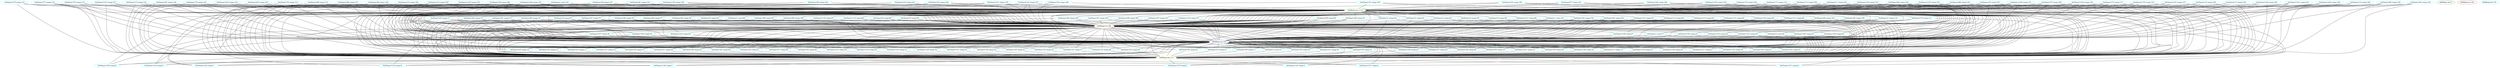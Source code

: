 graph {
"VarName('t129',temp)"[color=cyan,label="VarName('t129',temp).0"]
"VarName('t128',temp)"[color=cyan,label="VarName('t128',temp).1"]
"VarName('t125',temp)"[color=cyan,label="VarName('t125',temp).2"]
"VarName('t124',temp)"[color=cyan,label="VarName('t124',temp).3"]
"VarName('t127',temp)"[color=cyan,label="VarName('t127',temp).4"]
"ASMReg('edi')"[color=forestgreen,label="ASMReg('edi').5"]
"VarName('t121',temp)"[color=cyan,label="VarName('t121',temp).6"]
"VarName('t120',temp)"[color=cyan,label="VarName('t120',temp).7"]
"VarName('t123',temp)"[color=cyan,label="VarName('t123',temp).8"]
"VarName('t122',temp)"[color=cyan,label="VarName('t122',temp).9"]
"ASMReg('edx')"[color=yellow,label="ASMReg('edx').10"]
"VarName('t58',temp)"[color=cyan,label="VarName('t58',temp).11"]
"VarName('t59',temp)"[color=cyan,label="VarName('t59',temp).12"]
"VarName('t56',temp)"[color=cyan,label="VarName('t56',temp).13"]
"VarName('t57',temp)"[color=cyan,label="VarName('t57',temp).14"]
"VarName('t54',temp)"[color=cyan,label="VarName('t54',temp).15"]
"VarName('t55',temp)"[color=cyan,label="VarName('t55',temp).16"]
"VarName('t52',temp)"[color=cyan,label="VarName('t52',temp).17"]
"VarName('t53',temp)"[color=cyan,label="VarName('t53',temp).18"]
"VarName('t50',temp)"[color=cyan,label="VarName('t50',temp).19"]
"VarName('t51',temp)"[color=cyan,label="VarName('t51',temp).20"]
"VarName('a',user)"[color=cyan,label="VarName('a',user).21"]
"VarName('t126',temp)"[color=cyan,label="VarName('t126',temp).22"]
"VarName('t101',temp)"[color=cyan,label="VarName('t101',temp).23"]
"VarName('t138',temp)"[color=cyan,label="VarName('t138',temp).24"]
"VarName('t139',temp)"[color=cyan,label="VarName('t139',temp).25"]
"VarName('t136',temp)"[color=cyan,label="VarName('t136',temp).26"]
"VarName('t137',temp)"[color=cyan,label="VarName('t137',temp).27"]
"VarName('t134',temp)"[color=cyan,label="VarName('t134',temp).28"]
"VarName('t135',temp)"[color=cyan,label="VarName('t135',temp).29"]
"VarName('t132',temp)"[color=cyan,label="VarName('t132',temp).30"]
"VarName('t133',temp)"[color=cyan,label="VarName('t133',temp).31"]
"VarName('t130',temp)"[color=cyan,label="VarName('t130',temp).32"]
"VarName('t131',temp)"[color=cyan,label="VarName('t131',temp).33"]
"VarName('t38',temp)"[color=cyan,label="VarName('t38',temp).34"]
"VarName('t39',temp)"[color=cyan,label="VarName('t39',temp).35"]
"VarName('t30',temp)"[color=cyan,label="VarName('t30',temp).36"]
"VarName('t31',temp)"[color=cyan,label="VarName('t31',temp).37"]
"VarName('t32',temp)"[color=cyan,label="VarName('t32',temp).38"]
"VarName('t33',temp)"[color=cyan,label="VarName('t33',temp).39"]
"VarName('t34',temp)"[color=cyan,label="VarName('t34',temp).40"]
"VarName('t35',temp)"[color=cyan,label="VarName('t35',temp).41"]
"VarName('t36',temp)"[color=cyan,label="VarName('t36',temp).42"]
"VarName('t37',temp)"[color=cyan,label="VarName('t37',temp).43"]
"VarName('t49',temp)"[color=cyan,label="VarName('t49',temp).44"]
"VarName('t48',temp)"[color=cyan,label="VarName('t48',temp).45"]
"VarName('t45',temp)"[color=cyan,label="VarName('t45',temp).46"]
"VarName('t44',temp)"[color=cyan,label="VarName('t44',temp).47"]
"VarName('t47',temp)"[color=cyan,label="VarName('t47',temp).48"]
"VarName('t46',temp)"[color=cyan,label="VarName('t46',temp).49"]
"VarName('t41',temp)"[color=cyan,label="VarName('t41',temp).50"]
"VarName('t40',temp)"[color=cyan,label="VarName('t40',temp).51"]
"VarName('t43',temp)"[color=cyan,label="VarName('t43',temp).52"]
"VarName('t42',temp)"[color=cyan,label="VarName('t42',temp).53"]
"ASMReg('esi')"[color=brown,label="ASMReg('esi').54"]
"ASMReg('ebx')"[color=cyan,label="ASMReg('ebx').55"]
"ASMReg('esp')"[color=blue,label="ASMReg('esp').56"]
"VarName('z',user)"[color=cyan,label="VarName('z',user).57"]
"VarName('t107',temp)"[color=cyan,label="VarName('t107',temp).58"]
"VarName('t106',temp)"[color=cyan,label="VarName('t106',temp).59"]
"VarName('t105',temp)"[color=cyan,label="VarName('t105',temp).60"]
"VarName('t104',temp)"[color=cyan,label="VarName('t104',temp).61"]
"VarName('t103',temp)"[color=cyan,label="VarName('t103',temp).62"]
"VarName('t102',temp)"[color=cyan,label="VarName('t102',temp).63"]
"VarName('b',user)"[color=cyan,label="VarName('b',user).64"]
"VarName('t100',temp)"[color=cyan,label="VarName('t100',temp).65"]
"VarName('t109',temp)"[color=cyan,label="VarName('t109',temp).66"]
"VarName('t108',temp)"[color=cyan,label="VarName('t108',temp).67"]
"ASMReg('ecx')"[color=orange,label="ASMReg('ecx').68"]
"VarName('t69',temp)"[color=cyan,label="VarName('t69',temp).69"]
"VarName('t68',temp)"[color=cyan,label="VarName('t68',temp).70"]
"VarName('t63',temp)"[color=cyan,label="VarName('t63',temp).71"]
"VarName('t62',temp)"[color=cyan,label="VarName('t62',temp).72"]
"VarName('t61',temp)"[color=cyan,label="VarName('t61',temp).73"]
"VarName('t60',temp)"[color=cyan,label="VarName('t60',temp).74"]
"VarName('t67',temp)"[color=cyan,label="VarName('t67',temp).75"]
"VarName('t66',temp)"[color=cyan,label="VarName('t66',temp).76"]
"VarName('t65',temp)"[color=cyan,label="VarName('t65',temp).77"]
"VarName('t64',temp)"[color=cyan,label="VarName('t64',temp).78"]
"VarName('t110',temp)"[color=cyan,label="VarName('t110',temp).79"]
"VarName('t111',temp)"[color=cyan,label="VarName('t111',temp).80"]
"VarName('t112',temp)"[color=cyan,label="VarName('t112',temp).81"]
"VarName('t113',temp)"[color=cyan,label="VarName('t113',temp).82"]
"VarName('t114',temp)"[color=cyan,label="VarName('t114',temp).83"]
"VarName('t115',temp)"[color=cyan,label="VarName('t115',temp).84"]
"VarName('t116',temp)"[color=cyan,label="VarName('t116',temp).85"]
"VarName('t117',temp)"[color=cyan,label="VarName('t117',temp).86"]
"VarName('t118',temp)"[color=cyan,label="VarName('t118',temp).87"]
"VarName('t119',temp)"[color=cyan,label="VarName('t119',temp).88"]
"VarName('t8',temp)"[color=cyan,label="VarName('t8',temp).89"]
"VarName('t9',temp)"[color=cyan,label="VarName('t9',temp).90"]
"VarName('t0',temp)"[color=cyan,label="VarName('t0',temp).91"]
"VarName('t1',temp)"[color=cyan,label="VarName('t1',temp).92"]
"VarName('t2',temp)"[color=cyan,label="VarName('t2',temp).93"]
"VarName('t3',temp)"[color=cyan,label="VarName('t3',temp).94"]
"VarName('t4',temp)"[color=cyan,label="VarName('t4',temp).95"]
"VarName('t5',temp)"[color=cyan,label="VarName('t5',temp).96"]
"VarName('t6',temp)"[color=cyan,label="VarName('t6',temp).97"]
"VarName('y',user)"[color=cyan,label="VarName('y',user).98"]
"VarName('t98',temp)"[color=cyan,label="VarName('t98',temp).99"]
"VarName('t99',temp)"[color=cyan,label="VarName('t99',temp).100"]
"VarName('c',user)"[color=cyan,label="VarName('c',user).101"]
"VarName('t92',temp)"[color=cyan,label="VarName('t92',temp).102"]
"VarName('t93',temp)"[color=cyan,label="VarName('t93',temp).103"]
"VarName('t90',temp)"[color=cyan,label="VarName('t90',temp).104"]
"VarName('t91',temp)"[color=cyan,label="VarName('t91',temp).105"]
"VarName('t96',temp)"[color=cyan,label="VarName('t96',temp).106"]
"VarName('t97',temp)"[color=cyan,label="VarName('t97',temp).107"]
"VarName('t94',temp)"[color=cyan,label="VarName('t94',temp).108"]
"VarName('t95',temp)"[color=cyan,label="VarName('t95',temp).109"]
"VarName('t7',temp)"[color=cyan,label="VarName('t7',temp).110"]
"VarName('t74',temp)"[color=cyan,label="VarName('t74',temp).111"]
"ASMReg('eax')"[color=green,label="ASMReg('eax').112"]
"VarName('t76',temp)"[color=cyan,label="VarName('t76',temp).113"]
"VarName('t77',temp)"[color=cyan,label="VarName('t77',temp).114"]
"VarName('t70',temp)"[color=cyan,label="VarName('t70',temp).115"]
"VarName('t71',temp)"[color=cyan,label="VarName('t71',temp).116"]
"VarName('t72',temp)"[color=cyan,label="VarName('t72',temp).117"]
"VarName('t73',temp)"[color=cyan,label="VarName('t73',temp).118"]
"VarName('t78',temp)"[color=cyan,label="VarName('t78',temp).119"]
"VarName('t79',temp)"[color=cyan,label="VarName('t79',temp).120"]
"VarName('t89',temp)"[color=cyan,label="VarName('t89',temp).121"]
"VarName('t88',temp)"[color=cyan,label="VarName('t88',temp).122"]
"VarName('t81',temp)"[color=cyan,label="VarName('t81',temp).123"]
"VarName('t80',temp)"[color=cyan,label="VarName('t80',temp).124"]
"VarName('t83',temp)"[color=cyan,label="VarName('t83',temp).125"]
"VarName('t82',temp)"[color=cyan,label="VarName('t82',temp).126"]
"VarName('t85',temp)"[color=cyan,label="VarName('t85',temp).127"]
"VarName('t84',temp)"[color=cyan,label="VarName('t84',temp).128"]
"VarName('t87',temp)"[color=cyan,label="VarName('t87',temp).129"]
"VarName('t86',temp)"[color=cyan,label="VarName('t86',temp).130"]
"VarName('t149',temp)"[color=cyan,label="VarName('t149',temp).131"]
"VarName('t148',temp)"[color=cyan,label="VarName('t148',temp).132"]
"VarName('t143',temp)"[color=cyan,label="VarName('t143',temp).133"]
"VarName('t142',temp)"[color=cyan,label="VarName('t142',temp).134"]
"VarName('t141',temp)"[color=cyan,label="VarName('t141',temp).135"]
"VarName('t140',temp)"[color=cyan,label="VarName('t140',temp).136"]
"VarName('t147',temp)"[color=cyan,label="VarName('t147',temp).137"]
"VarName('t146',temp)"[color=cyan,label="VarName('t146',temp).138"]
"VarName('t145',temp)"[color=cyan,label="VarName('t145',temp).139"]
"VarName('t144',temp)"[color=cyan,label="VarName('t144',temp).140"]
"VarName('t29',temp)"[color=cyan,label="VarName('t29',temp).141"]
"VarName('t28',temp)"[color=cyan,label="VarName('t28',temp).142"]
"VarName('t27',temp)"[color=cyan,label="VarName('t27',temp).143"]
"VarName('t26',temp)"[color=cyan,label="VarName('t26',temp).144"]
"VarName('t25',temp)"[color=cyan,label="VarName('t25',temp).145"]
"VarName('t24',temp)"[color=cyan,label="VarName('t24',temp).146"]
"VarName('t23',temp)"[color=cyan,label="VarName('t23',temp).147"]
"VarName('t22',temp)"[color=cyan,label="VarName('t22',temp).148"]
"VarName('t21',temp)"[color=cyan,label="VarName('t21',temp).149"]
"VarName('t20',temp)"[color=cyan,label="VarName('t20',temp).150"]
"VarName('x',user)"[color=cyan,label="VarName('x',user).151"]
"VarName('t154',temp)"[color=cyan,label="VarName('t154',temp).152"]
"VarName('t155',temp)"[color=cyan,label="VarName('t155',temp).153"]
"VarName('t150',temp)"[color=cyan,label="VarName('t150',temp).154"]
"VarName('t151',temp)"[color=cyan,label="VarName('t151',temp).155"]
"VarName('t152',temp)"[color=cyan,label="VarName('t152',temp).156"]
"VarName('t153',temp)"[color=cyan,label="VarName('t153',temp).157"]
"VarName('t12',temp)"[color=cyan,label="VarName('t12',temp).158"]
"VarName('t13',temp)"[color=cyan,label="VarName('t13',temp).159"]
"VarName('t10',temp)"[color=cyan,label="VarName('t10',temp).160"]
"VarName('t11',temp)"[color=cyan,label="VarName('t11',temp).161"]
"VarName('t16',temp)"[color=cyan,label="VarName('t16',temp).162"]
"VarName('t17',temp)"[color=cyan,label="VarName('t17',temp).163"]
"VarName('t14',temp)"[color=cyan,label="VarName('t14',temp).164"]
"VarName('t15',temp)"[color=cyan,label="VarName('t15',temp).165"]
"VarName('t18',temp)"[color=cyan,label="VarName('t18',temp).166"]
"VarName('t19',temp)"[color=cyan,label="VarName('t19',temp).167"]
"VarName('t75',temp)"[color=cyan,label="VarName('t75',temp).168"]

"VarName('t151',temp)" -- "ASMReg('ecx')"
"VarName('t13',temp)" -- "ASMReg('esp')"
"VarName('t89',temp)" -- "ASMReg('ecx')"
"VarName('t18',temp)" -- "ASMReg('edx')"
"VarName('t18',temp)" -- "ASMReg('eax')"
"ASMReg('esp')" -- "VarName('t30',temp)"
"ASMReg('ecx')" -- "VarName('t122',temp)"
"ASMReg('ecx')" -- "VarName('t133',temp)"
"VarName('t74',temp)" -- "ASMReg('edx')"
"VarName('t63',temp)" -- "ASMReg('esp')"
"VarName('t78',temp)" -- "ASMReg('edx')"
"VarName('t106',temp)" -- "ASMReg('edx')"
"VarName('t68',temp)" -- "ASMReg('esp')"
"ASMReg('eax')" -- "VarName('t38',temp)"
"ASMReg('eax')" -- "VarName('t65',temp)"
"VarName('c',user)" -- "ASMReg('esp')"
"VarName('t15',temp)" -- "ASMReg('ecx')"
"VarName('t26',temp)" -- "ASMReg('edx')"
"ASMReg('eax')" -- "VarName('t56',temp)"
"VarName('t148',temp)" -- "ASMReg('eax')"
"VarName('t147',temp)" -- "ASMReg('esp')"
"ASMReg('eax')" -- "VarName('t47',temp)"
"VarName('t132',temp)" -- "ASMReg('edx')"
"VarName('t111',temp)" -- "ASMReg('esp')"
"VarName('z',user)" -- "ASMReg('esp')"
"VarName('t153',temp)" -- "ASMReg('esp')"
"ASMReg('eax')" -- "VarName('t111',temp)"
"VarName('t46',temp)" -- "ASMReg('edx')"
"VarName('t50',temp)" -- "ASMReg('edx')"
"VarName('t87',temp)" -- "ASMReg('ecx')"
"ASMReg('ecx')" -- "VarName('t100',temp)"
"ASMReg('eax')" -- "VarName('t121',temp)"
"VarName('t54',temp)" -- "ASMReg('edx')"
"VarName('t13',temp)" -- "ASMReg('edx')"
"VarName('t96',temp)" -- "ASMReg('edx')"
"VarName('t115',temp)" -- "ASMReg('esp')"
"ASMReg('eax')" -- "VarName('t130',temp)"
"ASMReg('edx')" -- "VarName('t121',temp)"
"VarName('t149',temp)" -- "ASMReg('esp')"
"VarName('t99',temp)" -- "ASMReg('ecx')"
"ASMReg('esp')" -- "VarName('t43',temp)"
"ASMReg('ecx')" -- "VarName('t35',temp)"
"ASMReg('ecx')" -- "VarName('t56',temp)"
"VarName('t28',temp)" -- "ASMReg('ecx')"
"VarName('t27',temp)" -- "ASMReg('esp')"
"ASMReg('esp')" -- "VarName('t52',temp)"
"ASMReg('ecx')" -- "VarName('t43',temp)"
"ASMReg('eax')" -- "VarName('t45',temp)"
"VarName('t76',temp)" -- "ASMReg('eax')"
"VarName('t27',temp)" -- "ASMReg('edx')"
"VarName('t10',temp)" -- "ASMReg('ecx')"
"VarName('t4',temp)" -- "ASMReg('ecx')"
"VarName('t5',temp)" -- "ASMReg('esp')"
"VarName('t14',temp)" -- "ASMReg('eax')"
"VarName('t63',temp)" -- "ASMReg('ecx')"
"VarName('t14',temp)" -- "ASMReg('ecx')"
"ASMReg('esp')" -- "VarName('t39',temp)"
"VarName('t111',temp)" -- "ASMReg('edx')"
"VarName('t34',temp)" -- "ASMReg('edx')"
"VarName('t17',temp)" -- "ASMReg('esp')"
"ASMReg('ecx')" -- "VarName('t134',temp)"
"VarName('t11',temp)" -- "ASMReg('ecx')"
"ASMReg('eax')" -- "VarName('t99',temp)"
"ASMReg('eax')" -- "VarName('t67',temp)"
"ASMReg('ecx')" -- "VarName('t139',temp)"
"VarName('t74',temp)" -- "ASMReg('ecx')"
"VarName('t71',temp)" -- "ASMReg('eax')"
"VarName('t17',temp)" -- "ASMReg('ecx')"
"VarName('t22',temp)" -- "ASMReg('ecx')"
"ASMReg('eax')" -- "VarName('t36',temp)"
"VarName('t118',temp)" -- "ASMReg('edx')"
"ASMReg('ecx')" -- "VarName('t106',temp)"
"VarName('t112',temp)" -- "ASMReg('esp')"
"VarName('t70',temp)" -- "ASMReg('esp')"
"VarName('t43',temp)" -- "ASMReg('edx')"
"VarName('t17',temp)" -- "ASMReg('eax')"
"VarName('t74',temp)" -- "ASMReg('esp')"
"VarName('t13',temp)" -- "ASMReg('ecx')"
"VarName('t47',temp)" -- "ASMReg('edx')"
"VarName('t85',temp)" -- "ASMReg('edx')"
"ASMReg('ecx')" -- "VarName('a',user)"
"VarName('t56',temp)" -- "ASMReg('edx')"
"ASMReg('esp')" -- "VarName('t124',temp)"
"VarName('t142',temp)" -- "ASMReg('edx')"
"ASMReg('eax')" -- "VarName('t128',temp)"
"VarName('t21',temp)" -- "ASMReg('edx')"
"VarName('t82',temp)" -- "ASMReg('eax')"
"ASMReg('esp')" -- "ASMReg('edx')"
"ASMReg('eax')" -- "VarName('t139',temp)"
"ASMReg('eax')" -- "VarName('t127',temp)"
"VarName('t11',temp)" -- "ASMReg('esp')"
"ASMReg('ecx')" -- "VarName('z',user)"
"VarName('t151',temp)" -- "ASMReg('esp')"
"VarName('t88',temp)" -- "ASMReg('esp')"
"ASMReg('eax')" -- "VarName('t0',temp)"
"ASMReg('ecx')" -- "VarName('t32',temp)"
"VarName('t119',temp)" -- "ASMReg('esp')"
"VarName('t76',temp)" -- "ASMReg('esp')"
"VarName('t25',temp)" -- "ASMReg('esp')"
"VarName('t87',temp)" -- "ASMReg('eax')"
"VarName('t14',temp)" -- "ASMReg('esp')"
"VarName('t28',temp)" -- "ASMReg('edx')"
"ASMReg('eax')" -- "VarName('t117',temp)"
"VarName('t147',temp)" -- "ASMReg('eax')"
"ASMReg('eax')" -- "VarName('t5',temp)"
"VarName('t96',temp)" -- "ASMReg('esp')"
"VarName('t138',temp)" -- "ASMReg('edx')"
"VarName('t152',temp)" -- "ASMReg('eax')"
"VarName('t110',temp)" -- "ASMReg('esp')"
"VarName('t20',temp)" -- "ASMReg('esp')"
"VarName('t18',temp)" -- "ASMReg('ecx')"
"VarName('t109',temp)" -- "ASMReg('edx')"
"VarName('t142',temp)" -- "ASMReg('ecx')"
"VarName('t95',temp)" -- "ASMReg('esp')"
"VarName('t153',temp)" -- "ASMReg('edx')"
"VarName('t81',temp)" -- "ASMReg('eax')"
"ASMReg('esp')" -- "VarName('t33',temp)"
"ASMReg('ecx')" -- "VarName('t123',temp)"
"VarName('t2',temp)" -- "ASMReg('ecx')"
"ASMReg('eax')" -- "VarName('t64',temp)"
"VarName('t98',temp)" -- "ASMReg('edx')"
"ASMReg('ecx')" -- "VarName('t132',temp)"
"VarName('t27',temp)" -- "ASMReg('eax')"
"VarName('t15',temp)" -- "ASMReg('eax')"
"ASMReg('eax')" -- "VarName('t93',temp)"
"VarName('t100',temp)" -- "ASMReg('edx')"
"VarName('t60',temp)" -- "ASMReg('ecx')"
"VarName('t75',temp)" -- "ASMReg('edx')"
"ASMReg('eax')" -- "VarName('t66',temp)"
"ASMReg('ecx')" -- "VarName('t109',temp)"
"ASMReg('esp')" -- "VarName('t57',temp)"
"VarName('t141',temp)" -- "ASMReg('eax')"
"VarName('t45',temp)" -- "ASMReg('edx')"
"ASMReg('eax')" -- "VarName('t49',temp)"
"ASMReg('eax')" -- "VarName('t51',temp)"
"ASMReg('esp')" -- "VarName('a',user)"
"VarName('t152',temp)" -- "ASMReg('esp')"
"ASMReg('eax')" -- "VarName('t44',temp)"
"ASMReg('eax')" -- "VarName('t48',temp)"
"VarName('t145',temp)" -- "ASMReg('esp')"
"ASMReg('esp')" -- "VarName('t133',temp)"
"VarName('t133',temp)" -- "ASMReg('edx')"
"VarName('t144',temp)" -- "ASMReg('ecx')"
"VarName('t90',temp)" -- "ASMReg('ecx')"
"VarName('t146',temp)" -- "ASMReg('eax')"
"VarName('t126',temp)" -- "ASMReg('edx')"
"ASMReg('eax')" -- "VarName('t113',temp)"
"VarName('t15',temp)" -- "ASMReg('edx')"
"VarName('t148',temp)" -- "ASMReg('esp')"
"ASMReg('eax')" -- "VarName('t133',temp)"
"ASMReg('edx')" -- "VarName('t120',temp)"
"VarName('t97',temp)" -- "ASMReg('edx')"
"ASMReg('esp')" -- "VarName('t44',temp)"
"ASMReg('ecx')" -- "VarName('t34',temp)"
"ASMReg('ecx')" -- "VarName('t55',temp)"
"ASMReg('eax')" -- "VarName('t104',temp)"
"VarName('t8',temp)" -- "ASMReg('edx')"
"ASMReg('ecx')" -- "VarName('t44',temp)"
"VarName('t70',temp)" -- "ASMReg('ecx')"
"VarName('t4',temp)" -- "ASMReg('edx')"
"VarName('t84',temp)" -- "ASMReg('ecx')"
"ASMReg('eax')" -- "VarName('t3',temp)"
"VarName('t152',temp)" -- "ASMReg('ecx')"
"VarName('t114',temp)" -- "ASMReg('esp')"
"VarName('t73',temp)" -- "ASMReg('esp')"
"VarName('t16',temp)" -- "ASMReg('esp')"
"VarName('t146',temp)" -- "ASMReg('esp')"
"ASMReg('esp')" -- "VarName('t38',temp)"
"VarName('t64',temp)" -- "ASMReg('edx')"
"VarName('t117',temp)" -- "ASMReg('edx')"
"VarName('t90',temp)" -- "ASMReg('esp')"
"ASMReg('esp')" -- "VarName('t35',temp)"
"VarName('t35',temp)" -- "ASMReg('edx')"
"VarName('t92',temp)" -- "ASMReg('ecx')"
"ASMReg('eax')" -- "VarName('t98',temp)"
"ASMReg('ecx')" -- "VarName('t138',temp)"
"VarName('t97',temp)" -- "ASMReg('esp')"
"VarName('t59',temp)" -- "ASMReg('edx')"
"VarName('t113',temp)" -- "ASMReg('ecx')"
"ASMReg('eax')" -- "VarName('t35',temp)"
"ASMReg('eax')" -- "VarName('t60',temp)"
"ASMReg('ecx')" -- "VarName('t107',temp)"
"VarName('t23',temp)" -- "ASMReg('ecx')"
"VarName('t20',temp)" -- "ASMReg('eax')"
"VarName('t119',temp)" -- "ASMReg('edx')"
"VarName('t135',temp)" -- "ASMReg('edx')"
"VarName('t1',temp)" -- "ASMReg('ecx')"
"VarName('t38',temp)" -- "ASMReg('edx')"
"ASMReg('esp')" -- "VarName('t134',temp)"
"VarName('t155',temp)" -- "ASMReg('esp')"
"VarName('t87',temp)" -- "ASMReg('esp')"
"ASMReg('esp')" -- "VarName('t101',temp)"
"VarName('t24',temp)" -- "ASMReg('ecx')"
"VarName('t84',temp)" -- "ASMReg('edx')"
"VarName('t86',temp)" -- "ASMReg('ecx')"
"ASMReg('eax')" -- "VarName('t129',temp)"
"VarName('t73',temp)" -- "ASMReg('ecx')"
"VarName('t57',temp)" -- "ASMReg('edx')"
"VarName('t60',temp)" -- "ASMReg('esp')"
"VarName('t91',temp)" -- "ASMReg('edx')"
"ASMReg('esp')" -- "VarName('t31',temp)"
"ASMReg('eax')" -- "VarName('t138',temp)"
"ASMReg('eax')" -- "VarName('t124',temp)"
"VarName('t92',temp)" -- "ASMReg('esp')"
"VarName('t75',temp)" -- "ASMReg('esp')"
"VarName('t10',temp)" -- "ASMReg('eax')"
"VarName('t149',temp)" -- "ASMReg('eax')"
"VarName('b',user)" -- "ASMReg('edx')"
"VarName('t64',temp)" -- "ASMReg('ecx')"
"ASMReg('eax')" -- "VarName('t103',temp)"
"VarName('t91',temp)" -- "ASMReg('esp')"
"ASMReg('ecx')" -- "VarName('t53',temp)"
"ASMReg('eax')" -- "VarName('t116',temp)"
"VarName('t89',temp)" -- "ASMReg('edx')"
"VarName('t8',temp)" -- "ASMReg('ecx')"
"VarName('t21',temp)" -- "ASMReg('esp')"
"VarName('t1',temp)" -- "ASMReg('esp')"
"VarName('t67',temp)" -- "ASMReg('esp')"
"VarName('t12',temp)" -- "ASMReg('esp')"
"VarName('t62',temp)" -- "ASMReg('edx')"
"VarName('t33',temp)" -- "ASMReg('edx')"
"VarName('t84',temp)" -- "ASMReg('esp')"
"VarName('c',user)" -- "ASMReg('edx')"
"ASMReg('esp')" -- "VarName('t32',temp)"
"ASMReg('ecx')" -- "VarName('t124',temp)"
"VarName('t151',temp)" -- "ASMReg('eax')"
"VarName('x',user)" -- "ASMReg('esp')"
"VarName('t11',temp)" -- "ASMReg('eax')"
"ASMReg('ecx')" -- "VarName('t131',temp)"
"VarName('t75',temp)" -- "ASMReg('ecx')"
"ASMReg('eax')" -- "VarName('t4',temp)"
"VarName('t83',temp)" -- "ASMReg('esp')"
"ASMReg('eax')" -- "VarName('t92',temp)"
"VarName('t130',temp)" -- "ASMReg('edx')"
"VarName('t29',temp)" -- "ASMReg('esp')"
"VarName('t73',temp)" -- "ASMReg('edx')"
"VarName('t134',temp)" -- "ASMReg('edx')"
"VarName('t112',temp)" -- "ASMReg('ecx')"
"ASMReg('eax')" -- "VarName('t33',temp)"
"ASMReg('eax')" -- "VarName('t50',temp)"
"VarName('t107',temp)" -- "ASMReg('esp')"
"ASMReg('esp')" -- "VarName('t51',temp)"
"VarName('t44',temp)" -- "ASMReg('edx')"
"VarName('t16',temp)" -- "ASMReg('edx')"
"VarName('t82',temp)" -- "ASMReg('edx')"
"VarName('t6',temp)" -- "ASMReg('ecx')"
"VarName('t90',temp)" -- "ASMReg('edx')"
"ASMReg('esp')" -- "VarName('t132',temp)"
"VarName('t116',temp)" -- "ASMReg('ecx')"
"ASMReg('eax')" -- "VarName('t102',temp)"
"VarName('t20',temp)" -- "ASMReg('ecx')"
"VarName('t63',temp)" -- "ASMReg('edx')"
"VarName('t82',temp)" -- "ASMReg('esp')"
"ASMReg('eax')" -- "VarName('t132',temp)"
"ASMReg('edx')" -- "VarName('t127',temp)"
"ASMReg('eax')" -- "VarName('t69',temp)"
"VarName('t78',temp)" -- "ASMReg('esp')"
"ASMReg('esp')" -- "VarName('t45',temp)"
"ASMReg('ecx')" -- "VarName('t37',temp)"
"ASMReg('ecx')" -- "VarName('t54',temp)"
"ASMReg('eax')" -- "VarName('t105',temp)"
"VarName('t114',temp)" -- "ASMReg('edx')"
"ASMReg('esp')" -- "VarName('t50',temp)"
"ASMReg('ecx')" -- "VarName('t45',temp)"
"ASMReg('ecx')" -- "VarName('t59',temp)"
"VarName('t110',temp)" -- "ASMReg('ecx')"
"VarName('t32',temp)" -- "ASMReg('edx')"
"VarName('t9',temp)" -- "ASMReg('edx')"
"ASMReg('ecx')" -- "VarName('t48',temp)"
"VarName('t5',temp)" -- "ASMReg('edx')"
"VarName('t102',temp)" -- "ASMReg('edx')"
"VarName('t93',temp)" -- "ASMReg('esp')"
"VarName('t86',temp)" -- "ASMReg('edx')"
"VarName('t103',temp)" -- "ASMReg('esp')"
"ASMReg('esp')" -- "VarName('t34',temp)"
"VarName('t65',temp)" -- "ASMReg('ecx')"
"VarName('t88',temp)" -- "ASMReg('ecx')"
"VarName('t136',temp)" -- "ASMReg('edx')"
"VarName('t154',temp)" -- "ASMReg('ecx')"
"ASMReg('eax')" -- "VarName('t34',temp)"
"ASMReg('eax')" -- "VarName('t59',temp)"
"ASMReg('eax')" -- "VarName('t61',temp)"
"ASMReg('ecx')" -- "VarName('t104',temp)"
"VarName('y',user)" -- "ASMReg('edx')"
"VarName('t92',temp)" -- "ASMReg('edx')"
"ASMReg('esp')" -- "ASMReg('esp')"
"VarName('t100',temp)" -- "ASMReg('esp')"
"VarName('t98',temp)" -- "ASMReg('esp')"
"VarName('t2',temp)" -- "ASMReg('esp')"
"VarName('t144',temp)" -- "ASMReg('edx')"
"VarName('t66',temp)" -- "ASMReg('esp')"
"VarName('t28',temp)" -- "ASMReg('eax')"
"VarName('t39',temp)" -- "ASMReg('edx')"
"ASMReg('esp')" -- "VarName('t126',temp)"
"VarName('t4',temp)" -- "ASMReg('esp')"
"ASMReg('eax')" -- "VarName('t91',temp)"
"VarName('t51',temp)" -- "ASMReg('edx')"
"VarName('t89',temp)" -- "ASMReg('eax')"
"VarName('t12',temp)" -- "ASMReg('eax')"
"ASMReg('eax')" -- "VarName('t125',temp)"
"VarName('t25',temp)" -- "ASMReg('eax')"
"ASMReg('ecx')" -- "VarName('t108',temp)"
"VarName('t76',temp)" -- "ASMReg('ecx')"
"ASMReg('eax')" -- "VarName('t134',temp)"
"VarName('t70',temp)" -- "ASMReg('eax')"
"ASMReg('eax')" -- "VarName('t7',temp)"
"ASMReg('esp')" -- "VarName('t59',temp)"
"ASMReg('ecx')" -- "VarName('t39',temp)"
"ASMReg('ecx')" -- "VarName('t52',temp)"
"VarName('t49',temp)" -- "ASMReg('edx')"
"VarName('t3',temp)" -- "ASMReg('edx')"
"VarName('t151',temp)" -- "ASMReg('edx')"
"VarName('t153',temp)" -- "ASMReg('ecx')"
"VarName('t80',temp)" -- "ASMReg('esp')"
"VarName('t88',temp)" -- "ASMReg('edx')"
"VarName('t148',temp)" -- "ASMReg('edx')"
"VarName('t117',temp)" -- "ASMReg('esp')"
"VarName('t27',temp)" -- "ASMReg('ecx')"
"VarName('t61',temp)" -- "ASMReg('ecx')"
"VarName('t70',temp)" -- "ASMReg('edx')"
"ASMReg('ecx')" -- "VarName('t125',temp)"
"VarName('t69',temp)" -- "ASMReg('ecx')"
"ASMReg('ecx')" -- "VarName('t130',temp)"
"VarName('t83',temp)" -- "ASMReg('edx')"
"VarName('t150',temp)" -- "ASMReg('eax')"
"VarName('t81',temp)" -- "ASMReg('edx')"
"VarName('t115',temp)" -- "ASMReg('ecx')"
"ASMReg('eax')" -- "VarName('t95',temp)"
"ASMReg('eax')" -- "VarName('t68',temp)"
"ASMReg('eax')" -- "VarName('b',user)"
"ASMReg('eax')" -- "VarName('t32',temp)"
"ASMReg('eax')" -- "VarName('t53',temp)"
"ASMReg('ecx')" -- "VarName('t102',temp)"
"VarName('t80',temp)" -- "ASMReg('eax')"
"ASMReg('eax')" -- "VarName('t8',temp)"
"VarName('t42',temp)" -- "ASMReg('edx')"
"ASMReg('eax')" -- "VarName('t42',temp)"
"VarName('t141',temp)" -- "ASMReg('ecx')"
"VarName('t79',temp)" -- "ASMReg('ecx')"
"VarName('t17',temp)" -- "ASMReg('edx')"
"ASMReg('esp')" -- "VarName('t131',temp)"
"VarName('t140',temp)" -- "ASMReg('esp')"
"VarName('t77',temp)" -- "ASMReg('esp')"
"ASMReg('esp')" -- "VarName('t120',temp)"
"VarName('t93',temp)" -- "ASMReg('ecx')"
"VarName('t20',temp)" -- "ASMReg('edx')"
"VarName('t86',temp)" -- "ASMReg('eax')"
"VarName('t18',temp)" -- "ASMReg('esp')"
"VarName('t6',temp)" -- "ASMReg('edx')"
"VarName('t72',temp)" -- "ASMReg('esp')"
"VarName('t154',temp)" -- "ASMReg('esp')"
"ASMReg('esp')" -- "VarName('t125',temp)"
"VarName('t2',temp)" -- "ASMReg('edx')"
"ASMReg('esp')" -- "VarName('t46',temp)"
"ASMReg('ecx')" -- "VarName('t36',temp)"
"VarName('t16',temp)" -- "ASMReg('eax')"
"ASMReg('eax')" -- "VarName('t106',temp)"
"VarName('t149',temp)" -- "ASMReg('edx')"
"ASMReg('ecx')" -- "VarName('t46',temp)"
"ASMReg('ecx')" -- "VarName('t58',temp)"
"VarName('t94',temp)" -- "ASMReg('edx')"
"VarName('t115',temp)" -- "ASMReg('edx')"
"ASMReg('eax')" -- "VarName('t1',temp)"
"VarName('t139',temp)" -- "ASMReg('edx')"
"VarName('t73',temp)" -- "ASMReg('eax')"
"ASMReg('ecx')" -- "VarName('t49',temp)"
"VarName('t104',temp)" -- "ASMReg('esp')"
"VarName('t104',temp)" -- "ASMReg('edx')"
"VarName('t67',temp)" -- "ASMReg('ecx')"
"VarName('t108',temp)" -- "ASMReg('edx')"
"VarName('t21',temp)" -- "ASMReg('eax')"
"VarName('y',user)" -- "ASMReg('esp')"
"ASMReg('esp')" -- "VarName('t37',temp)"
"VarName('t98',temp)" -- "ASMReg('ecx')"
"VarName('t68',temp)" -- "ASMReg('edx')"
"VarName('t155',temp)" -- "ASMReg('ecx')"
"VarName('t94',temp)" -- "ASMReg('esp')"
"VarName('t118',temp)" -- "ASMReg('ecx')"
"VarName('t137',temp)" -- "ASMReg('edx')"
"VarName('t145',temp)" -- "ASMReg('eax')"
"VarName('t36',temp)" -- "ASMReg('edx')"
"ASMReg('eax')" -- "VarName('t58',temp)"
"ASMReg('eax')" -- "VarName('t62',temp)"
"ASMReg('ecx')" -- "VarName('t105',temp)"
"VarName('t84',temp)" -- "ASMReg('eax')"
"ASMReg('eax')" -- "VarName('t109',temp)"
"VarName('t11',temp)" -- "ASMReg('edx')"
"ASMReg('eax')" -- "VarName('t55',temp)"
"VarName('t6',temp)" -- "ASMReg('esp')"
"VarName('t85',temp)" -- "ASMReg('ecx')"
"VarName('t81',temp)" -- "ASMReg('ecx')"
"VarName('t93',temp)" -- "ASMReg('edx')"
"VarName('t24',temp)" -- "ASMReg('eax')"
"ASMReg('esp')" -- "VarName('t127',temp)"
"VarName('t9',temp)" -- "ASMReg('esp')"
"VarName('y',user)" -- "ASMReg('ecx')"
"VarName('t0',temp)" -- "ASMReg('edx')"
"ASMReg('eax')" -- "VarName('t122',temp)"
"VarName('t10',temp)" -- "ASMReg('esp')"
"ASMReg('eax')" -- "ASMReg('ecx')"
"VarName('t87',temp)" -- "ASMReg('edx')"
"VarName('a',user)" -- "ASMReg('edx')"
"ASMReg('eax')" -- "VarName('t137',temp)"
"VarName('t81',temp)" -- "ASMReg('esp')"
"VarName('t147',temp)" -- "ASMReg('edx')"
"VarName('t113',temp)" -- "ASMReg('edx')"
"ASMReg('esp')" -- "VarName('t40',temp)"
"ASMReg('ecx')" -- "VarName('t38',temp)"
"ASMReg('ecx')" -- "VarName('t51',temp)"
"ASMReg('eax')" -- "VarName('t114',temp)"
"ASMReg('eax')" -- "VarName('t108',temp)"
"VarName('t31',temp)" -- "ASMReg('edx')"
"VarName('t94',temp)" -- "ASMReg('ecx')"
"VarName('t155',temp)" -- "ASMReg('eax')"
"ASMReg('ecx')" -- "VarName('t40',temp)"
"VarName('t48',temp)" -- "ASMReg('edx')"
"ASMReg('eax')" -- "VarName('t119',temp)"
"VarName('t113',temp)" -- "ASMReg('esp')"
"ASMReg('esp')" -- "VarName('t58',temp)"
"VarName('t69',temp)" -- "ASMReg('edx')"
"VarName('t3',temp)" -- "ASMReg('esp')"
"VarName('t71',temp)" -- "ASMReg('edx')"
"ASMReg('ecx')" -- "VarName('t137',temp)"
"ASMReg('ecx')" -- "VarName('t129',temp)"
"VarName('t65',temp)" -- "ASMReg('esp')"
"ASMReg('eax')" -- "VarName('t94',temp)"
"VarName('t89',temp)" -- "ASMReg('esp')"
"VarName('t80',temp)" -- "ASMReg('edx')"
"ASMReg('eax')" -- "VarName('t31',temp)"
"ASMReg('eax')" -- "VarName('t52',temp)"
"ASMReg('ecx')" -- "VarName('t103',temp)"
"VarName('t23',temp)" -- "ASMReg('edx')"
"ASMReg('eax')" -- "VarName('t6',temp)"
"VarName('t111',temp)" -- "ASMReg('ecx')"
"ASMReg('eax')" -- "VarName('t43',temp)"
"ASMReg('eax')" -- "VarName('t74',temp)"
"VarName('t144',temp)" -- "ASMReg('eax')"
"ASMReg('esp')" -- "VarName('t130',temp)"
"VarName('t154',temp)" -- "ASMReg('edx')"
"VarName('t148',temp)" -- "ASMReg('ecx')"
"ASMReg('esp')" -- "VarName('t121',temp)"
"VarName('t99',temp)" -- "ASMReg('esp')"
"VarName('t106',temp)" -- "ASMReg('esp')"
"VarName('t149',temp)" -- "ASMReg('ecx')"
"VarName('t0',temp)" -- "ASMReg('ecx')"
"VarName('t88',temp)" -- "ASMReg('eax')"
"ASMReg('edx')" -- "VarName('t125',temp)"
"VarName('t29',temp)" -- "ASMReg('eax')"
"VarName('t7',temp)" -- "ASMReg('esp')"
"ASMReg('esp')" -- "VarName('t47',temp)"
"ASMReg('ecx')" -- "VarName('t31',temp)"
"ASMReg('eax')" -- "ASMReg('edx')"
"VarName('t116',temp)" -- "ASMReg('esp')"
"ASMReg('eax')" -- "VarName('t107',temp)"
"ASMReg('esp')" -- "VarName('t56',temp)"
"VarName('t71',temp)" -- "ASMReg('ecx')"
"ASMReg('ecx')" -- "VarName('t47',temp)"
"VarName('t142',temp)" -- "ASMReg('eax')"
"ASMReg('eax')" -- "VarName('t112',temp)"
"VarName('t78',temp)" -- "ASMReg('ecx')"
"VarName('t77',temp)" -- "ASMReg('eax')"
"VarName('t143',temp)" -- "ASMReg('eax')"
"VarName('t26',temp)" -- "ASMReg('ecx')"
"VarName('t141',temp)" -- "ASMReg('esp')"
"VarName('t67',temp)" -- "ASMReg('edx')"
"VarName('t77',temp)" -- "ASMReg('edx')"
"VarName('t150',temp)" -- "ASMReg('esp')"
"VarName('t7',temp)" -- "ASMReg('ecx')"
"VarName('t30',temp)" -- "ASMReg('edx')"
"VarName('t68',temp)" -- "ASMReg('ecx')"
"ASMReg('esp')" -- "VarName('t36',temp)"
"ASMReg('ecx')" -- "VarName('t120',temp)"
"VarName('t64',temp)" -- "ASMReg('esp')"
"VarName('t83',temp)" -- "ASMReg('eax')"
"ASMReg('esp')" -- "VarName('t135',temp)"
"VarName('t23',temp)" -- "ASMReg('eax')"
"VarName('t76',temp)" -- "ASMReg('edx')"
"ASMReg('eax')" -- "VarName('z',user)"
"VarName('t131',temp)" -- "ASMReg('edx')"
"VarName('t19',temp)" -- "ASMReg('ecx')"
"ASMReg('eax')" -- "VarName('t63',temp)"
"VarName('t12',temp)" -- "ASMReg('ecx')"
"ASMReg('eax')" -- "VarName('t115',temp)"
"ASMReg('eax')" -- "VarName('t54',temp)"
"VarName('t119',temp)" -- "ASMReg('ecx')"
"ASMReg('esp')" -- "VarName('t139',temp)"
"ASMReg('eax')" -- "ASMReg('eax')"
"VarName('x',user)" -- "ASMReg('ecx')"
"ASMReg('esp')" -- "VarName('t128',temp)"
"VarName('t143',temp)" -- "ASMReg('esp')"
"VarName('t62',temp)" -- "ASMReg('ecx')"
"ASMReg('eax')" -- "VarName('t2',temp)"
"VarName('t72',temp)" -- "ASMReg('eax')"
"VarName('t13',temp)" -- "ASMReg('eax')"
"ASMReg('eax')" -- "VarName('t123',temp)"
"VarName('t1',temp)" -- "ASMReg('edx')"
"ASMReg('edx')" -- "VarName('t128',temp)"
"ASMReg('eax')" -- "VarName('t136',temp)"
"ASMReg('edx')" -- "VarName('t123',temp)"
"VarName('t85',temp)" -- "ASMReg('eax')"
"ASMReg('ecx')" -- "ASMReg('esp')"
"ASMReg('ecx')" -- "VarName('t126',temp)"
"ASMReg('esp')" -- "VarName('t41',temp)"
"VarName('t52',temp)" -- "ASMReg('edx')"
"ASMReg('ecx')" -- "VarName('t50',temp)"
"VarName('t29',temp)" -- "ASMReg('edx')"
"VarName('t146',temp)" -- "ASMReg('edx')"
"ASMReg('eax')" -- "VarName('t9',temp)"
"VarName('t82',temp)" -- "ASMReg('ecx')"
"ASMReg('ecx')" -- "VarName('t41',temp)"
"ASMReg('eax')" -- "VarName('a',user)"
"ASMReg('eax')" -- "VarName('t118',temp)"
"VarName('t19',temp)" -- "ASMReg('eax')"
"VarName('t143',temp)" -- "ASMReg('ecx')"
"ASMReg('ecx')" -- "VarName('b',user)"
"VarName('t75',temp)" -- "ASMReg('eax')"
"VarName('t114',temp)" -- "ASMReg('ecx')"
"VarName('t150',temp)" -- "ASMReg('ecx')"
"VarName('t152',temp)" -- "ASMReg('edx')"
"VarName('t85',temp)" -- "ASMReg('esp')"
"ASMReg('ecx')" -- "VarName('t127',temp)"
"VarName('t91',temp)" -- "ASMReg('ecx')"
"VarName('t79',temp)" -- "ASMReg('eax')"
"VarName('t22',temp)" -- "ASMReg('esp')"
"ASMReg('ecx')" -- "VarName('t136',temp)"
"VarName('t117',temp)" -- "ASMReg('ecx')"
"ASMReg('eax')" -- "ASMReg('esp')"
"ASMReg('eax')" -- "VarName('t97',temp)"
"VarName('t101',temp)" -- "ASMReg('edx')"
"VarName('t80',temp)" -- "ASMReg('ecx')"
"VarName('t105',temp)" -- "ASMReg('edx')"
"VarName('t105',temp)" -- "ASMReg('esp')"
"ASMReg('eax')" -- "VarName('t30',temp)"
"VarName('t25',temp)" -- "ASMReg('ecx')"
"VarName('b',user)" -- "ASMReg('esp')"
"VarName('t144',temp)" -- "ASMReg('esp')"
"ASMReg('eax')" -- "VarName('t40',temp)"
"VarName('t22',temp)" -- "ASMReg('edx')"
"ASMReg('eax')" -- "VarName('c',user)"
"ASMReg('esp')" -- "VarName('t137',temp)"
"ASMReg('esp')" -- "VarName('t122',temp)"
"VarName('t77',temp)" -- "ASMReg('ecx')"
"VarName('t155',temp)" -- "ASMReg('edx')"
"VarName('t41',temp)" -- "ASMReg('edx')"
"VarName('t16',temp)" -- "ASMReg('ecx')"
"VarName('t14',temp)" -- "ASMReg('edx')"
"ASMReg('edx')" -- "VarName('t124',temp)"
"VarName('t10',temp)" -- "ASMReg('edx')"
"VarName('t140',temp)" -- "ASMReg('edx')"
"ASMReg('esp')" -- "VarName('t48',temp)"
"ASMReg('ecx')" -- "VarName('t30',temp)"
"ASMReg('edx')" -- "VarName('t129',temp)"
"ASMReg('eax')" -- "VarName('t100',temp)"
"ASMReg('esp')" -- "VarName('t55',temp)"
"VarName('t29',temp)" -- "ASMReg('ecx')"
"VarName('t95',temp)" -- "ASMReg('ecx')"
"VarName('t142',temp)" -- "ASMReg('esp')"
"VarName('t83',temp)" -- "ASMReg('ecx')"
"VarName('t5',temp)" -- "ASMReg('ecx')"
"VarName('t78',temp)" -- "ASMReg('eax')"
"VarName('t19',temp)" -- "ASMReg('esp')"
"VarName('t3',temp)" -- "ASMReg('ecx')"
"VarName('t116',temp)" -- "ASMReg('edx')"
"VarName('t66',temp)" -- "ASMReg('edx')"
"VarName('t112',temp)" -- "ASMReg('edx')"
"ASMReg('ecx')" -- "VarName('t121',temp)"
"VarName('t107',temp)" -- "ASMReg('edx')"
"VarName('t153',temp)" -- "ASMReg('eax')"
"ASMReg('eax')" -- "VarName('t135',temp)"
"VarName('t58',temp)" -- "ASMReg('edx')"
"ASMReg('eax')" -- "VarName('t39',temp)"
"VarName('t62',temp)" -- "ASMReg('esp')"
"VarName('t24',temp)" -- "ASMReg('edx')"
"ASMReg('ecx')" -- "VarName('t128',temp)"
"ASMReg('eax')" -- "VarName('t57',temp)"
"VarName('t97',temp)" -- "ASMReg('ecx')"
"VarName('t103',temp)" -- "ASMReg('edx')"
"VarName('x',user)" -- "ASMReg('edx')"
"ASMReg('esp')" -- "VarName('t138',temp)"
"ASMReg('eax')" -- "VarName('t46',temp)"
"VarName('t150',temp)" -- "ASMReg('edx')"
"VarName('t22',temp)" -- "ASMReg('eax')"
"ASMReg('esp')" -- "VarName('t129',temp)"
"VarName('t145',temp)" -- "ASMReg('edx')"
"VarName('x',user)" -- "ASMReg('eax')"
"VarName('t12',temp)" -- "ASMReg('edx')"
"VarName('t141',temp)" -- "ASMReg('edx')"
"ASMReg('eax')" -- "VarName('t120',temp)"
"VarName('t7',temp)" -- "ASMReg('edx')"
"ASMReg('eax')" -- "VarName('t131',temp)"
"ASMReg('edx')" -- "VarName('t122',temp)"
"VarName('t66',temp)" -- "ASMReg('ecx')"
"ASMReg('esp')" -- "VarName('t42',temp)"
"ASMReg('ecx')" -- "VarName('t57',temp)"
"VarName('t147',temp)" -- "ASMReg('ecx')"
"VarName('t72',temp)" -- "ASMReg('ecx')"
"VarName('t99',temp)" -- "ASMReg('edx')"
"ASMReg('esp')" -- "VarName('t53',temp)"
"VarName('t53',temp)" -- "ASMReg('edx')"
"ASMReg('ecx')" -- "VarName('t42',temp)"
"VarName('t95',temp)" -- "ASMReg('edx')"
"VarName('t26',temp)" -- "ASMReg('esp')"
"VarName('t60',temp)" -- "ASMReg('edx')"
"VarName('z',user)" -- "ASMReg('edx')"
"VarName('t110',temp)" -- "ASMReg('edx')"
"ASMReg('eax')" -- "VarName('t90',temp)"
"VarName('t23',temp)" -- "ASMReg('esp')"
"VarName('t146',temp)" -- "ASMReg('ecx')"
"VarName('t109',temp)" -- "ASMReg('esp')"
"VarName('t28',temp)" -- "ASMReg('esp')"
"ASMReg('ecx')" -- "VarName('t135',temp)"
"VarName('t19',temp)" -- "ASMReg('edx')"
"VarName('t86',temp)" -- "ASMReg('esp')"
"ASMReg('eax')" -- "VarName('t96',temp)"
"VarName('t25',temp)" -- "ASMReg('edx')"
"VarName('t9',temp)" -- "ASMReg('ecx')"
"VarName('t72',temp)" -- "ASMReg('edx')"
"VarName('t96',temp)" -- "ASMReg('ecx')"
"VarName('t37',temp)" -- "ASMReg('edx')"
"ASMReg('eax')" -- "VarName('t37',temp)"
"ASMReg('ecx')" -- "VarName('t101',temp)"
"VarName('t140',temp)" -- "ASMReg('eax')"
"VarName('t154',temp)" -- "ASMReg('eax')"
"ASMReg('eax')" -- "VarName('t41',temp)"
"ASMReg('eax')" -- "VarName('y',user)"
"VarName('t71',temp)" -- "ASMReg('esp')"
"ASMReg('esp')" -- "VarName('t136',temp)"
"VarName('t143',temp)" -- "ASMReg('edx')"
"VarName('t69',temp)" -- "ASMReg('esp')"
"ASMReg('esp')" -- "VarName('t123',temp)"
"VarName('t79',temp)" -- "ASMReg('esp')"
"VarName('t145',temp)" -- "ASMReg('ecx')"
"VarName('c',user)" -- "ASMReg('ecx')"
"VarName('t118',temp)" -- "ASMReg('esp')"
"VarName('t24',temp)" -- "ASMReg('esp')"
"VarName('t61',temp)" -- "ASMReg('esp')"
"VarName('t140',temp)" -- "ASMReg('ecx')"
"ASMReg('eax')" -- "VarName('t126',temp)"
"VarName('t40',temp)" -- "ASMReg('edx')"
"VarName('t26',temp)" -- "ASMReg('eax')"
"VarName('t8',temp)" -- "ASMReg('esp')"
"VarName('t15',temp)" -- "ASMReg('esp')"
"ASMReg('esp')" -- "VarName('t49',temp)"
"ASMReg('ecx')" -- "VarName('t33',temp)"
"VarName('t55',temp)" -- "ASMReg('edx')"
"VarName('t65',temp)" -- "ASMReg('edx')"
"ASMReg('eax')" -- "VarName('t101',temp)"
"ASMReg('esp')" -- "VarName('t54',temp)"
"VarName('t61',temp)" -- "ASMReg('edx')"
"VarName('t21',temp)" -- "ASMReg('ecx')"
"ASMReg('eax')" -- "VarName('t110',temp)"
"VarName('t102',temp)" -- "ASMReg('esp')"
"VarName('t79',temp)" -- "ASMReg('edx')"
"VarName('t108',temp)" -- "ASMReg('esp')"
}

